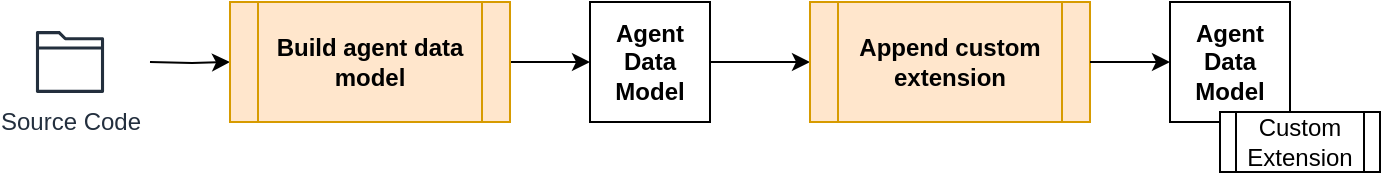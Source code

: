 <mxfile version="20.5.3" type="embed"><diagram name="Page-1" id="XszQtXac1Nzd62cgtpj4"><mxGraphModel dx="3143" dy="1436" grid="1" gridSize="10" guides="1" tooltips="1" connect="1" arrows="1" fold="1" page="1" pageScale="1" pageWidth="827" pageHeight="1169" math="0" shadow="0"><root><mxCell id="0"/><mxCell id="1" parent="0"/><mxCell id="Kd0y6adihXL77d8S-p3G-1" style="edgeStyle=orthogonalEdgeStyle;rounded=0;orthogonalLoop=1;jettySize=auto;html=1;entryX=0;entryY=0.5;entryDx=0;entryDy=0;" parent="1" source="Kd0y6adihXL77d8S-p3G-2" target="Kd0y6adihXL77d8S-p3G-7" edge="1"><mxGeometry relative="1" as="geometry"/></mxCell><mxCell id="Kd0y6adihXL77d8S-p3G-2" value="Agent Data Model" style="whiteSpace=wrap;html=1;aspect=fixed;fontStyle=1" parent="1" vertex="1"><mxGeometry x="-1620" y="-330" width="60" height="60" as="geometry"/></mxCell><mxCell id="Kd0y6adihXL77d8S-p3G-3" style="edgeStyle=orthogonalEdgeStyle;rounded=0;orthogonalLoop=1;jettySize=auto;html=1;entryX=0;entryY=0.5;entryDx=0;entryDy=0;" parent="1" target="Kd0y6adihXL77d8S-p3G-5" edge="1"><mxGeometry relative="1" as="geometry"><mxPoint x="-1840" y="-300" as="sourcePoint"/></mxGeometry></mxCell><mxCell id="Kd0y6adihXL77d8S-p3G-4" style="edgeStyle=orthogonalEdgeStyle;rounded=0;orthogonalLoop=1;jettySize=auto;html=1;entryX=0;entryY=0.5;entryDx=0;entryDy=0;" parent="1" source="Kd0y6adihXL77d8S-p3G-5" target="Kd0y6adihXL77d8S-p3G-2" edge="1"><mxGeometry relative="1" as="geometry"/></mxCell><mxCell id="Kd0y6adihXL77d8S-p3G-5" value="Build agent data model" style="shape=process;whiteSpace=wrap;html=1;backgroundOutline=1;fontStyle=1;fillColor=#ffe6cc;strokeColor=#d79b00;" parent="1" vertex="1"><mxGeometry x="-1800" y="-330" width="140" height="60" as="geometry"/></mxCell><mxCell id="Kd0y6adihXL77d8S-p3G-6" value="Source Code" style="sketch=0;outlineConnect=0;fontColor=#232F3E;gradientColor=none;fillColor=#232F3D;strokeColor=none;dashed=0;verticalLabelPosition=bottom;verticalAlign=top;align=center;html=1;fontSize=12;fontStyle=0;aspect=fixed;pointerEvents=1;shape=mxgraph.aws4.folder;" parent="1" vertex="1"><mxGeometry x="-1897.03" y="-315.5" width="34.06" height="31" as="geometry"/></mxCell><mxCell id="Kd0y6adihXL77d8S-p3G-7" value="Append custom extension" style="shape=process;whiteSpace=wrap;html=1;backgroundOutline=1;fontStyle=1;fillColor=#ffe6cc;strokeColor=#d79b00;" parent="1" vertex="1"><mxGeometry x="-1510" y="-330" width="140" height="60" as="geometry"/></mxCell><mxCell id="Kd0y6adihXL77d8S-p3G-8" value="" style="edgeStyle=orthogonalEdgeStyle;rounded=0;orthogonalLoop=1;jettySize=auto;html=1;entryX=0;entryY=0.5;entryDx=0;entryDy=0;" parent="1" source="Kd0y6adihXL77d8S-p3G-7" target="Kd0y6adihXL77d8S-p3G-9" edge="1"><mxGeometry relative="1" as="geometry"><mxPoint x="-1410" y="-300" as="sourcePoint"/><mxPoint x="-1180" y="-300" as="targetPoint"/></mxGeometry></mxCell><mxCell id="Kd0y6adihXL77d8S-p3G-9" value="Agent Data Model" style="whiteSpace=wrap;html=1;aspect=fixed;fontStyle=1" parent="1" vertex="1"><mxGeometry x="-1330" y="-330" width="60" height="60" as="geometry"/></mxCell><mxCell id="Kd0y6adihXL77d8S-p3G-10" value="Custom Extension" style="shape=process;whiteSpace=wrap;html=1;backgroundOutline=1;" parent="1" vertex="1"><mxGeometry x="-1305" y="-275" width="80" height="30" as="geometry"/></mxCell></root></mxGraphModel></diagram></mxfile>